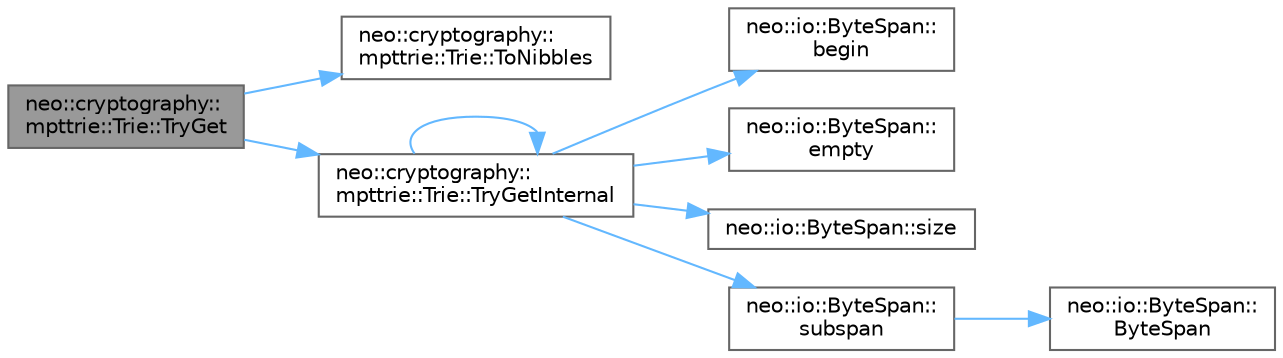 digraph "neo::cryptography::mpttrie::Trie::TryGet"
{
 // LATEX_PDF_SIZE
  bgcolor="transparent";
  edge [fontname=Helvetica,fontsize=10,labelfontname=Helvetica,labelfontsize=10];
  node [fontname=Helvetica,fontsize=10,shape=box,height=0.2,width=0.4];
  rankdir="LR";
  Node1 [id="Node000001",label="neo::cryptography::\lmpttrie::Trie::TryGet",height=0.2,width=0.4,color="gray40", fillcolor="grey60", style="filled", fontcolor="black",tooltip="Tries to get a value by key."];
  Node1 -> Node2 [id="edge1_Node000001_Node000002",color="steelblue1",style="solid",tooltip=" "];
  Node2 [id="Node000002",label="neo::cryptography::\lmpttrie::Trie::ToNibbles",height=0.2,width=0.4,color="grey40", fillcolor="white", style="filled",URL="$classneo_1_1cryptography_1_1mpttrie_1_1_trie.html#ae6c57fcdbceddcf95162390652542bdd",tooltip="Converts a key to nibbles (4-bit values)."];
  Node1 -> Node3 [id="edge2_Node000001_Node000003",color="steelblue1",style="solid",tooltip=" "];
  Node3 [id="Node000003",label="neo::cryptography::\lmpttrie::Trie::TryGetInternal",height=0.2,width=0.4,color="grey40", fillcolor="white", style="filled",URL="$classneo_1_1cryptography_1_1mpttrie_1_1_trie.html#aa02584df98e54895ad67fb874b27fcc2",tooltip="Internal get implementation."];
  Node3 -> Node4 [id="edge3_Node000003_Node000004",color="steelblue1",style="solid",tooltip=" "];
  Node4 [id="Node000004",label="neo::io::ByteSpan::\lbegin",height=0.2,width=0.4,color="grey40", fillcolor="white", style="filled",URL="$classneo_1_1io_1_1_byte_span.html#a2c5a23c38ba2ed3237664f856267e7d2",tooltip="Gets an iterator to the beginning of the ByteSpan."];
  Node3 -> Node5 [id="edge4_Node000003_Node000005",color="steelblue1",style="solid",tooltip=" "];
  Node5 [id="Node000005",label="neo::io::ByteSpan::\lempty",height=0.2,width=0.4,color="grey40", fillcolor="white", style="filled",URL="$classneo_1_1io_1_1_byte_span.html#aab84b50728599e4c9424a7cf8f62e155",tooltip="Checks if the ByteSpan is empty (STL compatibility)."];
  Node3 -> Node6 [id="edge5_Node000003_Node000006",color="steelblue1",style="solid",tooltip=" "];
  Node6 [id="Node000006",label="neo::io::ByteSpan::size",height=0.2,width=0.4,color="grey40", fillcolor="white", style="filled",URL="$classneo_1_1io_1_1_byte_span.html#a98dea1d6bbdab2a63e66b80efad928fc",tooltip="Gets the size of the ByteSpan (STL compatibility)."];
  Node3 -> Node7 [id="edge6_Node000003_Node000007",color="steelblue1",style="solid",tooltip=" "];
  Node7 [id="Node000007",label="neo::io::ByteSpan::\lsubspan",height=0.2,width=0.4,color="grey40", fillcolor="white", style="filled",URL="$classneo_1_1io_1_1_byte_span.html#a46cbc4490cd6d66b1bdf0fbc0d31a937",tooltip="Gets a subspan of this ByteSpan."];
  Node7 -> Node8 [id="edge7_Node000007_Node000008",color="steelblue1",style="solid",tooltip=" "];
  Node8 [id="Node000008",label="neo::io::ByteSpan::\lByteSpan",height=0.2,width=0.4,color="grey40", fillcolor="white", style="filled",URL="$classneo_1_1io_1_1_byte_span.html#a88c53a63bc63f79ce1a29314b17fca51",tooltip="Constructs an empty ByteSpan."];
  Node3 -> Node3 [id="edge8_Node000003_Node000003",color="steelblue1",style="solid",tooltip=" "];
}
